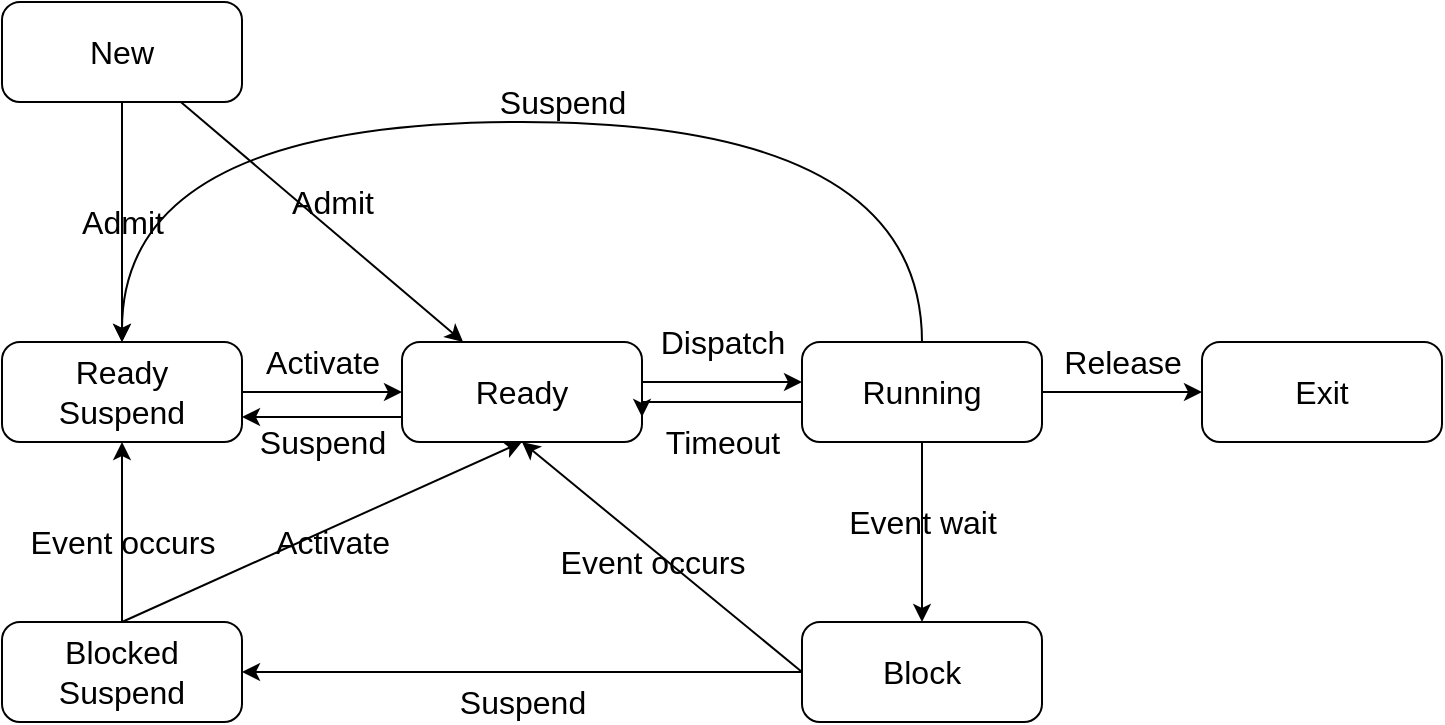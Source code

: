 <mxfile version="12.6.5" type="device"><diagram id="C5RBs43oDa-KdzZeNtuy" name="Page-1"><mxGraphModel dx="1106" dy="860" grid="1" gridSize="10" guides="1" tooltips="1" connect="1" arrows="1" fold="1" page="1" pageScale="1" pageWidth="827" pageHeight="1169" math="0" shadow="0"><root><mxCell id="WIyWlLk6GJQsqaUBKTNV-0"/><mxCell id="WIyWlLk6GJQsqaUBKTNV-1" parent="WIyWlLk6GJQsqaUBKTNV-0"/><mxCell id="-HLwzr-23AXH_lfRahah-2" value="" style="rounded=0;orthogonalLoop=1;jettySize=auto;html=1;fontSize=16;" parent="WIyWlLk6GJQsqaUBKTNV-1" source="-HLwzr-23AXH_lfRahah-0" target="-HLwzr-23AXH_lfRahah-1" edge="1"><mxGeometry relative="1" as="geometry"/></mxCell><mxCell id="Xu4b_tu2YdRkJwHpVUTS-2" value="" style="edgeStyle=none;rounded=0;orthogonalLoop=1;jettySize=auto;html=1;entryX=0.5;entryY=0;entryDx=0;entryDy=0;" parent="WIyWlLk6GJQsqaUBKTNV-1" source="-HLwzr-23AXH_lfRahah-0" target="Xu4b_tu2YdRkJwHpVUTS-0" edge="1"><mxGeometry relative="1" as="geometry"><mxPoint x="180" y="200" as="targetPoint"/></mxGeometry></mxCell><mxCell id="-HLwzr-23AXH_lfRahah-0" value="New" style="rounded=1;whiteSpace=wrap;html=1;arcSize=18;fontSize=16;" parent="WIyWlLk6GJQsqaUBKTNV-1" vertex="1"><mxGeometry x="120" y="70" width="120" height="50" as="geometry"/></mxCell><mxCell id="-HLwzr-23AXH_lfRahah-4" value="" style="edgeStyle=orthogonalEdgeStyle;rounded=0;orthogonalLoop=1;jettySize=auto;html=1;fontSize=16;" parent="WIyWlLk6GJQsqaUBKTNV-1" source="-HLwzr-23AXH_lfRahah-1" target="-HLwzr-23AXH_lfRahah-3" edge="1"><mxGeometry relative="1" as="geometry"><Array as="points"><mxPoint x="480" y="260"/><mxPoint x="480" y="260"/></Array></mxGeometry></mxCell><mxCell id="Xu4b_tu2YdRkJwHpVUTS-8" style="edgeStyle=none;rounded=0;orthogonalLoop=1;jettySize=auto;html=1;exitX=0;exitY=0.75;exitDx=0;exitDy=0;entryX=1;entryY=0.75;entryDx=0;entryDy=0;" parent="WIyWlLk6GJQsqaUBKTNV-1" source="-HLwzr-23AXH_lfRahah-1" target="Xu4b_tu2YdRkJwHpVUTS-0" edge="1"><mxGeometry relative="1" as="geometry"/></mxCell><mxCell id="-HLwzr-23AXH_lfRahah-1" value="Ready" style="rounded=1;whiteSpace=wrap;html=1;arcSize=18;fontSize=16;" parent="WIyWlLk6GJQsqaUBKTNV-1" vertex="1"><mxGeometry x="320" y="240" width="120" height="50" as="geometry"/></mxCell><mxCell id="-HLwzr-23AXH_lfRahah-6" value="" style="edgeStyle=orthogonalEdgeStyle;rounded=0;orthogonalLoop=1;jettySize=auto;html=1;fontSize=16;" parent="WIyWlLk6GJQsqaUBKTNV-1" source="-HLwzr-23AXH_lfRahah-3" target="-HLwzr-23AXH_lfRahah-5" edge="1"><mxGeometry relative="1" as="geometry"/></mxCell><mxCell id="-HLwzr-23AXH_lfRahah-8" value="" style="edgeStyle=orthogonalEdgeStyle;rounded=0;orthogonalLoop=1;jettySize=auto;html=1;fontSize=16;" parent="WIyWlLk6GJQsqaUBKTNV-1" source="-HLwzr-23AXH_lfRahah-3" target="-HLwzr-23AXH_lfRahah-7" edge="1"><mxGeometry relative="1" as="geometry"/></mxCell><mxCell id="-HLwzr-23AXH_lfRahah-14" style="edgeStyle=orthogonalEdgeStyle;rounded=0;orthogonalLoop=1;jettySize=auto;html=1;exitX=0;exitY=0.75;exitDx=0;exitDy=0;entryX=1;entryY=0.75;entryDx=0;entryDy=0;fontSize=16;" parent="WIyWlLk6GJQsqaUBKTNV-1" source="-HLwzr-23AXH_lfRahah-3" target="-HLwzr-23AXH_lfRahah-1" edge="1"><mxGeometry relative="1" as="geometry"><Array as="points"><mxPoint x="520" y="270"/><mxPoint x="440" y="270"/></Array></mxGeometry></mxCell><mxCell id="Xu4b_tu2YdRkJwHpVUTS-14" value="" style="edgeStyle=orthogonalEdgeStyle;rounded=0;orthogonalLoop=1;jettySize=auto;html=1;curved=1;entryX=0.5;entryY=0;entryDx=0;entryDy=0;" parent="WIyWlLk6GJQsqaUBKTNV-1" source="-HLwzr-23AXH_lfRahah-3" target="Xu4b_tu2YdRkJwHpVUTS-0" edge="1"><mxGeometry relative="1" as="geometry"><mxPoint x="580" y="30" as="targetPoint"/><Array as="points"><mxPoint x="580" y="130"/><mxPoint x="180" y="130"/></Array></mxGeometry></mxCell><mxCell id="-HLwzr-23AXH_lfRahah-3" value="Running" style="rounded=1;whiteSpace=wrap;html=1;arcSize=18;fontSize=16;" parent="WIyWlLk6GJQsqaUBKTNV-1" vertex="1"><mxGeometry x="520" y="240" width="120" height="50" as="geometry"/></mxCell><mxCell id="-HLwzr-23AXH_lfRahah-9" style="rounded=0;orthogonalLoop=1;jettySize=auto;html=1;exitX=0;exitY=0.5;exitDx=0;exitDy=0;entryX=0.5;entryY=1;entryDx=0;entryDy=0;fontSize=16;" parent="WIyWlLk6GJQsqaUBKTNV-1" source="-HLwzr-23AXH_lfRahah-7" target="-HLwzr-23AXH_lfRahah-1" edge="1"><mxGeometry relative="1" as="geometry"/></mxCell><mxCell id="7ucshC8EWCX6tG16Zogq-2" value="" style="edgeStyle=none;rounded=0;orthogonalLoop=1;jettySize=auto;html=1;" parent="WIyWlLk6GJQsqaUBKTNV-1" source="-HLwzr-23AXH_lfRahah-7" target="7ucshC8EWCX6tG16Zogq-1" edge="1"><mxGeometry relative="1" as="geometry"/></mxCell><mxCell id="-HLwzr-23AXH_lfRahah-7" value="Block" style="rounded=1;whiteSpace=wrap;html=1;arcSize=18;fontSize=16;" parent="WIyWlLk6GJQsqaUBKTNV-1" vertex="1"><mxGeometry x="520" y="380" width="120" height="50" as="geometry"/></mxCell><mxCell id="-HLwzr-23AXH_lfRahah-5" value="Exit" style="rounded=1;whiteSpace=wrap;html=1;arcSize=18;fontSize=16;" parent="WIyWlLk6GJQsqaUBKTNV-1" vertex="1"><mxGeometry x="720" y="240" width="120" height="50" as="geometry"/></mxCell><mxCell id="-HLwzr-23AXH_lfRahah-10" value="Event wait" style="text;html=1;align=center;verticalAlign=middle;resizable=0;points=[];autosize=1;fontSize=16;fontColor=#000000;" parent="WIyWlLk6GJQsqaUBKTNV-1" vertex="1"><mxGeometry x="535" y="320" width="90" height="20" as="geometry"/></mxCell><mxCell id="-HLwzr-23AXH_lfRahah-11" value="Event occurs" style="text;html=1;align=center;verticalAlign=middle;resizable=0;points=[];autosize=1;fontSize=16;fontColor=#000000;" parent="WIyWlLk6GJQsqaUBKTNV-1" vertex="1"><mxGeometry x="390" y="340" width="110" height="20" as="geometry"/></mxCell><mxCell id="-HLwzr-23AXH_lfRahah-12" value="Dispatch" style="text;html=1;align=center;verticalAlign=middle;resizable=0;points=[];autosize=1;fontSize=16;fontColor=#000000;" parent="WIyWlLk6GJQsqaUBKTNV-1" vertex="1"><mxGeometry x="440" y="230" width="80" height="20" as="geometry"/></mxCell><mxCell id="-HLwzr-23AXH_lfRahah-13" value="Timeout" style="text;html=1;align=center;verticalAlign=middle;resizable=0;points=[];autosize=1;fontSize=16;fontColor=#000000;" parent="WIyWlLk6GJQsqaUBKTNV-1" vertex="1"><mxGeometry x="445" y="280" width="70" height="20" as="geometry"/></mxCell><mxCell id="-HLwzr-23AXH_lfRahah-17" value="Release" style="text;html=1;align=center;verticalAlign=middle;resizable=0;points=[];autosize=1;fontSize=16;fontColor=#000000;" parent="WIyWlLk6GJQsqaUBKTNV-1" vertex="1"><mxGeometry x="645" y="240" width="70" height="20" as="geometry"/></mxCell><mxCell id="-HLwzr-23AXH_lfRahah-20" value="Admit" style="text;html=1;align=center;verticalAlign=middle;resizable=0;points=[];autosize=1;fontSize=16;fontColor=#000000;" parent="WIyWlLk6GJQsqaUBKTNV-1" vertex="1"><mxGeometry x="255" y="160" width="60" height="20" as="geometry"/></mxCell><mxCell id="7ucshC8EWCX6tG16Zogq-8" style="edgeStyle=none;rounded=0;orthogonalLoop=1;jettySize=auto;html=1;exitX=0.5;exitY=0;exitDx=0;exitDy=0;entryX=0.5;entryY=1;entryDx=0;entryDy=0;" parent="WIyWlLk6GJQsqaUBKTNV-1" source="7ucshC8EWCX6tG16Zogq-1" target="-HLwzr-23AXH_lfRahah-1" edge="1"><mxGeometry relative="1" as="geometry"/></mxCell><mxCell id="Xu4b_tu2YdRkJwHpVUTS-11" value="" style="edgeStyle=none;rounded=0;orthogonalLoop=1;jettySize=auto;html=1;entryX=0.5;entryY=1;entryDx=0;entryDy=0;" parent="WIyWlLk6GJQsqaUBKTNV-1" source="7ucshC8EWCX6tG16Zogq-1" target="Xu4b_tu2YdRkJwHpVUTS-0" edge="1"><mxGeometry relative="1" as="geometry"><mxPoint x="180" y="300" as="targetPoint"/></mxGeometry></mxCell><mxCell id="7ucshC8EWCX6tG16Zogq-1" value="Blocked&lt;br&gt;Suspend" style="rounded=1;whiteSpace=wrap;html=1;arcSize=18;fontSize=16;" parent="WIyWlLk6GJQsqaUBKTNV-1" vertex="1"><mxGeometry x="120" y="380" width="120" height="50" as="geometry"/></mxCell><mxCell id="7ucshC8EWCX6tG16Zogq-3" value="Suspend" style="text;html=1;align=center;verticalAlign=middle;resizable=0;points=[];autosize=1;fontSize=16;fontColor=#000000;" parent="WIyWlLk6GJQsqaUBKTNV-1" vertex="1"><mxGeometry x="340" y="410" width="80" height="20" as="geometry"/></mxCell><mxCell id="7ucshC8EWCX6tG16Zogq-9" value="Activate" style="text;html=1;align=center;verticalAlign=middle;resizable=0;points=[];autosize=1;fontSize=16;fontColor=#000000;" parent="WIyWlLk6GJQsqaUBKTNV-1" vertex="1"><mxGeometry x="250" y="330" width="70" height="20" as="geometry"/></mxCell><mxCell id="Xu4b_tu2YdRkJwHpVUTS-4" style="edgeStyle=none;rounded=0;orthogonalLoop=1;jettySize=auto;html=1;exitX=1;exitY=0.5;exitDx=0;exitDy=0;entryX=0;entryY=0.5;entryDx=0;entryDy=0;" parent="WIyWlLk6GJQsqaUBKTNV-1" source="Xu4b_tu2YdRkJwHpVUTS-0" target="-HLwzr-23AXH_lfRahah-1" edge="1"><mxGeometry relative="1" as="geometry"><Array as="points"><mxPoint x="260" y="265"/></Array></mxGeometry></mxCell><mxCell id="Xu4b_tu2YdRkJwHpVUTS-0" value="Ready&lt;br&gt;Suspend" style="rounded=1;whiteSpace=wrap;html=1;arcSize=18;fontSize=16;" parent="WIyWlLk6GJQsqaUBKTNV-1" vertex="1"><mxGeometry x="120" y="240" width="120" height="50" as="geometry"/></mxCell><mxCell id="Xu4b_tu2YdRkJwHpVUTS-3" value="Admit" style="text;html=1;align=center;verticalAlign=middle;resizable=0;points=[];autosize=1;fontSize=16;fontColor=#000000;" parent="WIyWlLk6GJQsqaUBKTNV-1" vertex="1"><mxGeometry x="150" y="170" width="60" height="20" as="geometry"/></mxCell><mxCell id="Xu4b_tu2YdRkJwHpVUTS-5" value="Activate" style="text;html=1;align=center;verticalAlign=middle;resizable=0;points=[];autosize=1;fontSize=16;fontColor=#000000;" parent="WIyWlLk6GJQsqaUBKTNV-1" vertex="1"><mxGeometry x="245" y="240" width="70" height="20" as="geometry"/></mxCell><mxCell id="Xu4b_tu2YdRkJwHpVUTS-9" value="Suspend" style="text;html=1;align=center;verticalAlign=middle;resizable=0;points=[];autosize=1;fontSize=16;fontColor=#000000;" parent="WIyWlLk6GJQsqaUBKTNV-1" vertex="1"><mxGeometry x="240" y="280" width="80" height="20" as="geometry"/></mxCell><mxCell id="Xu4b_tu2YdRkJwHpVUTS-12" value="Event occurs" style="text;html=1;align=center;verticalAlign=middle;resizable=0;points=[];autosize=1;fontSize=16;fontColor=#000000;" parent="WIyWlLk6GJQsqaUBKTNV-1" vertex="1"><mxGeometry x="125" y="330" width="110" height="20" as="geometry"/></mxCell><mxCell id="Xu4b_tu2YdRkJwHpVUTS-15" value="Suspend" style="text;html=1;align=center;verticalAlign=middle;resizable=0;points=[];autosize=1;fontSize=16;fontColor=#000000;" parent="WIyWlLk6GJQsqaUBKTNV-1" vertex="1"><mxGeometry x="360" y="110" width="80" height="20" as="geometry"/></mxCell></root></mxGraphModel></diagram></mxfile>